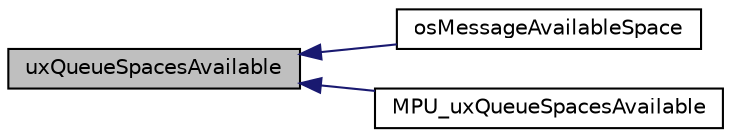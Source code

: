 digraph "uxQueueSpacesAvailable"
{
  edge [fontname="Helvetica",fontsize="10",labelfontname="Helvetica",labelfontsize="10"];
  node [fontname="Helvetica",fontsize="10",shape=record];
  rankdir="LR";
  Node6 [label="uxQueueSpacesAvailable",height=0.2,width=0.4,color="black", fillcolor="grey75", style="filled", fontcolor="black"];
  Node6 -> Node7 [dir="back",color="midnightblue",fontsize="10",style="solid",fontname="Helvetica"];
  Node7 [label="osMessageAvailableSpace",height=0.2,width=0.4,color="black", fillcolor="white", style="filled",URL="$cmsis__os_8h.html#a4f80ea3dd0140a782dc3e79fc7d1cba6",tooltip="Get the available space in a message queue. "];
  Node6 -> Node8 [dir="back",color="midnightblue",fontsize="10",style="solid",fontname="Helvetica"];
  Node8 [label="MPU_uxQueueSpacesAvailable",height=0.2,width=0.4,color="black", fillcolor="white", style="filled",URL="$mpu__wrappers_8c.html#af423f8035d982ede94ddbdc4795af8ca"];
}
